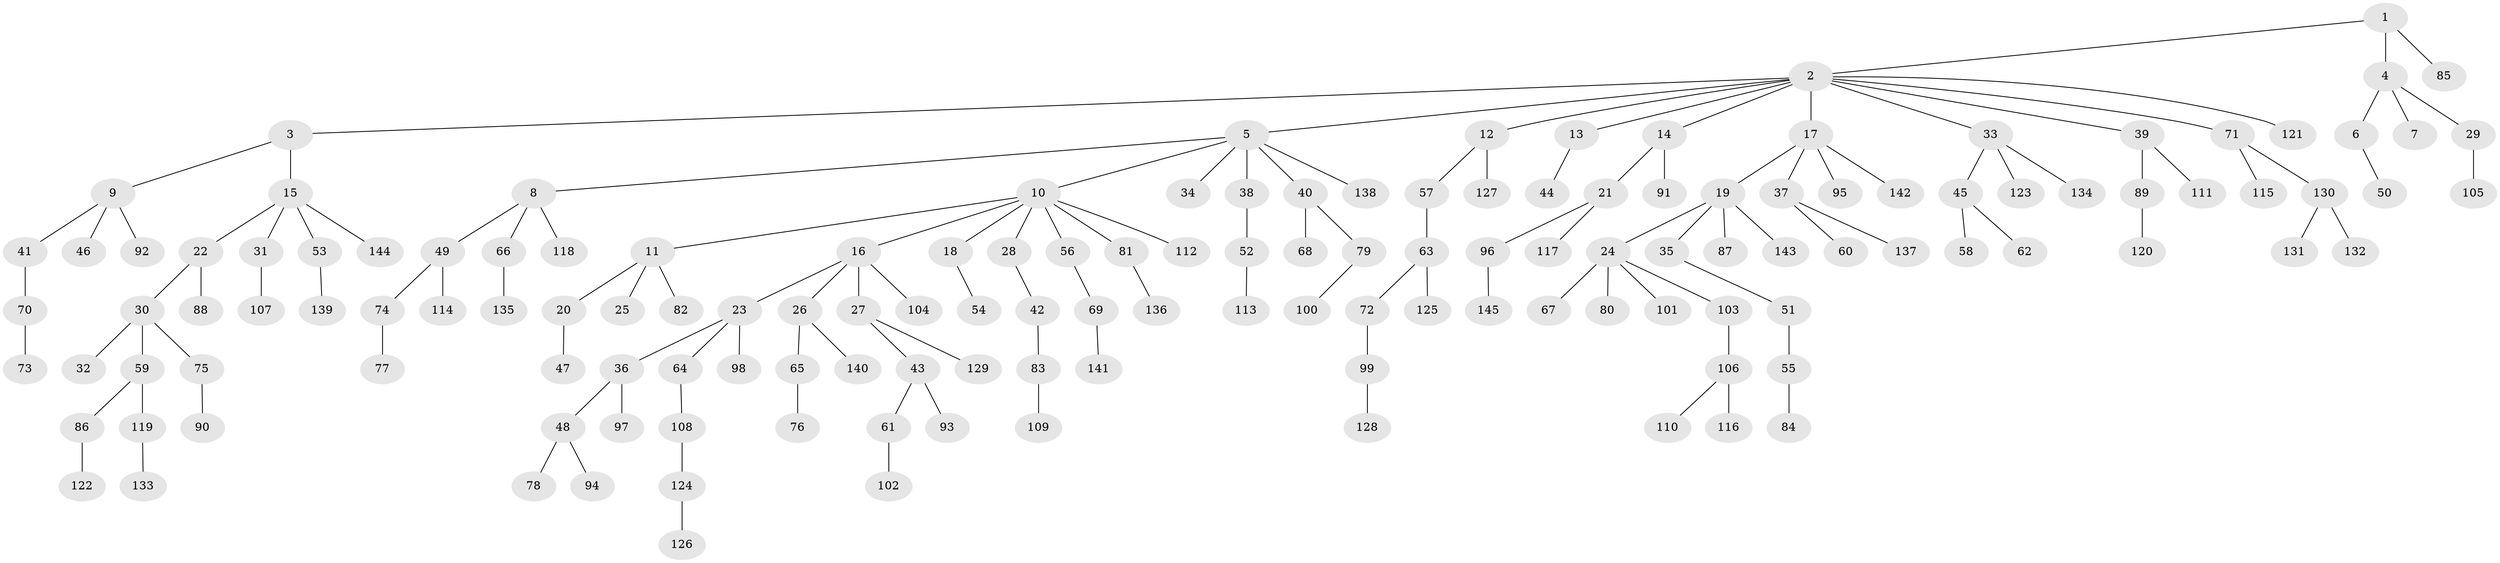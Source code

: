 // coarse degree distribution, {2: 0.18556701030927836, 12: 0.010309278350515464, 6: 0.010309278350515464, 4: 0.041237113402061855, 7: 0.020618556701030927, 1: 0.6082474226804123, 3: 0.08247422680412371, 10: 0.010309278350515464, 5: 0.030927835051546393}
// Generated by graph-tools (version 1.1) at 2025/24/03/03/25 07:24:06]
// undirected, 145 vertices, 144 edges
graph export_dot {
graph [start="1"]
  node [color=gray90,style=filled];
  1;
  2;
  3;
  4;
  5;
  6;
  7;
  8;
  9;
  10;
  11;
  12;
  13;
  14;
  15;
  16;
  17;
  18;
  19;
  20;
  21;
  22;
  23;
  24;
  25;
  26;
  27;
  28;
  29;
  30;
  31;
  32;
  33;
  34;
  35;
  36;
  37;
  38;
  39;
  40;
  41;
  42;
  43;
  44;
  45;
  46;
  47;
  48;
  49;
  50;
  51;
  52;
  53;
  54;
  55;
  56;
  57;
  58;
  59;
  60;
  61;
  62;
  63;
  64;
  65;
  66;
  67;
  68;
  69;
  70;
  71;
  72;
  73;
  74;
  75;
  76;
  77;
  78;
  79;
  80;
  81;
  82;
  83;
  84;
  85;
  86;
  87;
  88;
  89;
  90;
  91;
  92;
  93;
  94;
  95;
  96;
  97;
  98;
  99;
  100;
  101;
  102;
  103;
  104;
  105;
  106;
  107;
  108;
  109;
  110;
  111;
  112;
  113;
  114;
  115;
  116;
  117;
  118;
  119;
  120;
  121;
  122;
  123;
  124;
  125;
  126;
  127;
  128;
  129;
  130;
  131;
  132;
  133;
  134;
  135;
  136;
  137;
  138;
  139;
  140;
  141;
  142;
  143;
  144;
  145;
  1 -- 2;
  1 -- 4;
  1 -- 85;
  2 -- 3;
  2 -- 5;
  2 -- 12;
  2 -- 13;
  2 -- 14;
  2 -- 17;
  2 -- 33;
  2 -- 39;
  2 -- 71;
  2 -- 121;
  3 -- 9;
  3 -- 15;
  4 -- 6;
  4 -- 7;
  4 -- 29;
  5 -- 8;
  5 -- 10;
  5 -- 34;
  5 -- 38;
  5 -- 40;
  5 -- 138;
  6 -- 50;
  8 -- 49;
  8 -- 66;
  8 -- 118;
  9 -- 41;
  9 -- 46;
  9 -- 92;
  10 -- 11;
  10 -- 16;
  10 -- 18;
  10 -- 28;
  10 -- 56;
  10 -- 81;
  10 -- 112;
  11 -- 20;
  11 -- 25;
  11 -- 82;
  12 -- 57;
  12 -- 127;
  13 -- 44;
  14 -- 21;
  14 -- 91;
  15 -- 22;
  15 -- 31;
  15 -- 53;
  15 -- 144;
  16 -- 23;
  16 -- 26;
  16 -- 27;
  16 -- 104;
  17 -- 19;
  17 -- 37;
  17 -- 95;
  17 -- 142;
  18 -- 54;
  19 -- 24;
  19 -- 35;
  19 -- 87;
  19 -- 143;
  20 -- 47;
  21 -- 96;
  21 -- 117;
  22 -- 30;
  22 -- 88;
  23 -- 36;
  23 -- 64;
  23 -- 98;
  24 -- 67;
  24 -- 80;
  24 -- 101;
  24 -- 103;
  26 -- 65;
  26 -- 140;
  27 -- 43;
  27 -- 129;
  28 -- 42;
  29 -- 105;
  30 -- 32;
  30 -- 59;
  30 -- 75;
  31 -- 107;
  33 -- 45;
  33 -- 123;
  33 -- 134;
  35 -- 51;
  36 -- 48;
  36 -- 97;
  37 -- 60;
  37 -- 137;
  38 -- 52;
  39 -- 89;
  39 -- 111;
  40 -- 68;
  40 -- 79;
  41 -- 70;
  42 -- 83;
  43 -- 61;
  43 -- 93;
  45 -- 58;
  45 -- 62;
  48 -- 78;
  48 -- 94;
  49 -- 74;
  49 -- 114;
  51 -- 55;
  52 -- 113;
  53 -- 139;
  55 -- 84;
  56 -- 69;
  57 -- 63;
  59 -- 86;
  59 -- 119;
  61 -- 102;
  63 -- 72;
  63 -- 125;
  64 -- 108;
  65 -- 76;
  66 -- 135;
  69 -- 141;
  70 -- 73;
  71 -- 115;
  71 -- 130;
  72 -- 99;
  74 -- 77;
  75 -- 90;
  79 -- 100;
  81 -- 136;
  83 -- 109;
  86 -- 122;
  89 -- 120;
  96 -- 145;
  99 -- 128;
  103 -- 106;
  106 -- 110;
  106 -- 116;
  108 -- 124;
  119 -- 133;
  124 -- 126;
  130 -- 131;
  130 -- 132;
}
